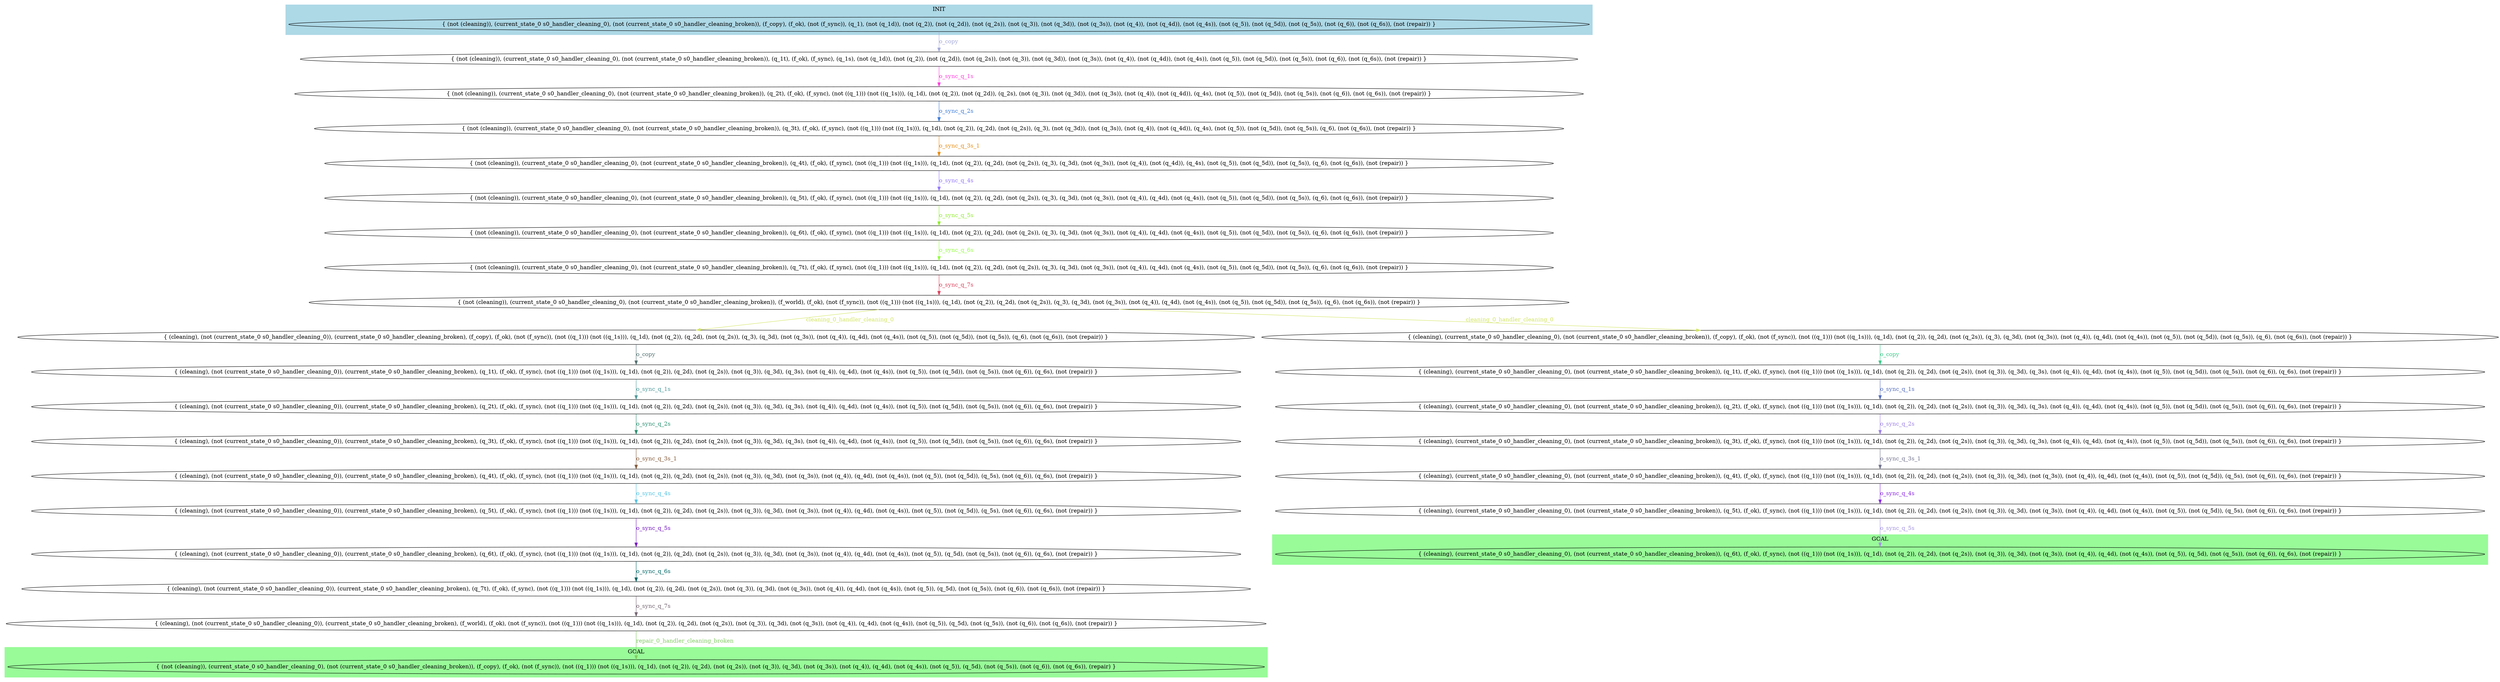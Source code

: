 digraph G {
0 [label="{ (not (cleaning)), (current_state_0 s0_handler_cleaning_0), (not (current_state_0 s0_handler_cleaning_broken)), (f_copy), (f_ok), (not (f_sync)), (q_1), (not (q_1d)), (not (q_2)), (not (q_2d)), (not (q_2s)), (not (q_3)), (not (q_3d)), (not (q_3s)), (not (q_4)), (not (q_4d)), (not (q_4s)), (not (q_5)), (not (q_5d)), (not (q_5s)), (not (q_6)), (not (q_6s)), (not (repair)) }"];
1 [label="{ (not (cleaning)), (current_state_0 s0_handler_cleaning_0), (not (current_state_0 s0_handler_cleaning_broken)), (q_1t), (f_ok), (f_sync), (q_1s), (not (q_1d)), (not (q_2)), (not (q_2d)), (not (q_2s)), (not (q_3)), (not (q_3d)), (not (q_3s)), (not (q_4)), (not (q_4d)), (not (q_4s)), (not (q_5)), (not (q_5d)), (not (q_5s)), (not (q_6)), (not (q_6s)), (not (repair)) }"];
2 [label="{ (not (cleaning)), (current_state_0 s0_handler_cleaning_0), (not (current_state_0 s0_handler_cleaning_broken)), (q_2t), (f_ok), (f_sync), (not ((q_1))) (not ((q_1s))), (q_1d), (not (q_2)), (not (q_2d)), (q_2s), (not (q_3)), (not (q_3d)), (not (q_3s)), (not (q_4)), (not (q_4d)), (q_4s), (not (q_5)), (not (q_5d)), (not (q_5s)), (not (q_6)), (not (q_6s)), (not (repair)) }"];
3 [label="{ (not (cleaning)), (current_state_0 s0_handler_cleaning_0), (not (current_state_0 s0_handler_cleaning_broken)), (q_3t), (f_ok), (f_sync), (not ((q_1))) (not ((q_1s))), (q_1d), (not (q_2)), (q_2d), (not (q_2s)), (q_3), (not (q_3d)), (not (q_3s)), (not (q_4)), (not (q_4d)), (q_4s), (not (q_5)), (not (q_5d)), (not (q_5s)), (q_6), (not (q_6s)), (not (repair)) }"];
4 [label="{ (not (cleaning)), (current_state_0 s0_handler_cleaning_0), (not (current_state_0 s0_handler_cleaning_broken)), (q_4t), (f_ok), (f_sync), (not ((q_1))) (not ((q_1s))), (q_1d), (not (q_2)), (q_2d), (not (q_2s)), (q_3), (q_3d), (not (q_3s)), (not (q_4)), (not (q_4d)), (q_4s), (not (q_5)), (not (q_5d)), (not (q_5s)), (q_6), (not (q_6s)), (not (repair)) }"];
5 [label="{ (not (cleaning)), (current_state_0 s0_handler_cleaning_0), (not (current_state_0 s0_handler_cleaning_broken)), (q_5t), (f_ok), (f_sync), (not ((q_1))) (not ((q_1s))), (q_1d), (not (q_2)), (q_2d), (not (q_2s)), (q_3), (q_3d), (not (q_3s)), (not (q_4)), (q_4d), (not (q_4s)), (not (q_5)), (not (q_5d)), (not (q_5s)), (q_6), (not (q_6s)), (not (repair)) }"];
6 [label="{ (not (cleaning)), (current_state_0 s0_handler_cleaning_0), (not (current_state_0 s0_handler_cleaning_broken)), (q_6t), (f_ok), (f_sync), (not ((q_1))) (not ((q_1s))), (q_1d), (not (q_2)), (q_2d), (not (q_2s)), (q_3), (q_3d), (not (q_3s)), (not (q_4)), (q_4d), (not (q_4s)), (not (q_5)), (not (q_5d)), (not (q_5s)), (q_6), (not (q_6s)), (not (repair)) }"];
7 [label="{ (not (cleaning)), (current_state_0 s0_handler_cleaning_0), (not (current_state_0 s0_handler_cleaning_broken)), (q_7t), (f_ok), (f_sync), (not ((q_1))) (not ((q_1s))), (q_1d), (not (q_2)), (q_2d), (not (q_2s)), (q_3), (q_3d), (not (q_3s)), (not (q_4)), (q_4d), (not (q_4s)), (not (q_5)), (not (q_5d)), (not (q_5s)), (q_6), (not (q_6s)), (not (repair)) }"];
8 [label="{ (not (cleaning)), (current_state_0 s0_handler_cleaning_0), (not (current_state_0 s0_handler_cleaning_broken)), (f_world), (f_ok), (not (f_sync)), (not ((q_1))) (not ((q_1s))), (q_1d), (not (q_2)), (q_2d), (not (q_2s)), (q_3), (q_3d), (not (q_3s)), (not (q_4)), (q_4d), (not (q_4s)), (not (q_5)), (not (q_5d)), (not (q_5s)), (q_6), (not (q_6s)), (not (repair)) }"];
9 [label="{ (cleaning), (not (current_state_0 s0_handler_cleaning_0)), (current_state_0 s0_handler_cleaning_broken), (f_copy), (f_ok), (not (f_sync)), (not ((q_1))) (not ((q_1s))), (q_1d), (not (q_2)), (q_2d), (not (q_2s)), (q_3), (q_3d), (not (q_3s)), (not (q_4)), (q_4d), (not (q_4s)), (not (q_5)), (not (q_5d)), (not (q_5s)), (q_6), (not (q_6s)), (not (repair)) }"];
10 [label="{ (cleaning), (current_state_0 s0_handler_cleaning_0), (not (current_state_0 s0_handler_cleaning_broken)), (f_copy), (f_ok), (not (f_sync)), (not ((q_1))) (not ((q_1s))), (q_1d), (not (q_2)), (q_2d), (not (q_2s)), (q_3), (q_3d), (not (q_3s)), (not (q_4)), (q_4d), (not (q_4s)), (not (q_5)), (not (q_5d)), (not (q_5s)), (q_6), (not (q_6s)), (not (repair)) }"];
11 [label="{ (cleaning), (not (current_state_0 s0_handler_cleaning_0)), (current_state_0 s0_handler_cleaning_broken), (q_1t), (f_ok), (f_sync), (not ((q_1))) (not ((q_1s))), (q_1d), (not (q_2)), (q_2d), (not (q_2s)), (not (q_3)), (q_3d), (q_3s), (not (q_4)), (q_4d), (not (q_4s)), (not (q_5)), (not (q_5d)), (not (q_5s)), (not (q_6)), (q_6s), (not (repair)) }"];
12 [label="{ (cleaning), (current_state_0 s0_handler_cleaning_0), (not (current_state_0 s0_handler_cleaning_broken)), (q_1t), (f_ok), (f_sync), (not ((q_1))) (not ((q_1s))), (q_1d), (not (q_2)), (q_2d), (not (q_2s)), (not (q_3)), (q_3d), (q_3s), (not (q_4)), (q_4d), (not (q_4s)), (not (q_5)), (not (q_5d)), (not (q_5s)), (not (q_6)), (q_6s), (not (repair)) }"];
13 [label="{ (cleaning), (not (current_state_0 s0_handler_cleaning_0)), (current_state_0 s0_handler_cleaning_broken), (q_2t), (f_ok), (f_sync), (not ((q_1))) (not ((q_1s))), (q_1d), (not (q_2)), (q_2d), (not (q_2s)), (not (q_3)), (q_3d), (q_3s), (not (q_4)), (q_4d), (not (q_4s)), (not (q_5)), (not (q_5d)), (not (q_5s)), (not (q_6)), (q_6s), (not (repair)) }"];
14 [label="{ (cleaning), (current_state_0 s0_handler_cleaning_0), (not (current_state_0 s0_handler_cleaning_broken)), (q_2t), (f_ok), (f_sync), (not ((q_1))) (not ((q_1s))), (q_1d), (not (q_2)), (q_2d), (not (q_2s)), (not (q_3)), (q_3d), (q_3s), (not (q_4)), (q_4d), (not (q_4s)), (not (q_5)), (not (q_5d)), (not (q_5s)), (not (q_6)), (q_6s), (not (repair)) }"];
15 [label="{ (cleaning), (not (current_state_0 s0_handler_cleaning_0)), (current_state_0 s0_handler_cleaning_broken), (q_3t), (f_ok), (f_sync), (not ((q_1))) (not ((q_1s))), (q_1d), (not (q_2)), (q_2d), (not (q_2s)), (not (q_3)), (q_3d), (q_3s), (not (q_4)), (q_4d), (not (q_4s)), (not (q_5)), (not (q_5d)), (not (q_5s)), (not (q_6)), (q_6s), (not (repair)) }"];
16 [label="{ (cleaning), (current_state_0 s0_handler_cleaning_0), (not (current_state_0 s0_handler_cleaning_broken)), (q_3t), (f_ok), (f_sync), (not ((q_1))) (not ((q_1s))), (q_1d), (not (q_2)), (q_2d), (not (q_2s)), (not (q_3)), (q_3d), (q_3s), (not (q_4)), (q_4d), (not (q_4s)), (not (q_5)), (not (q_5d)), (not (q_5s)), (not (q_6)), (q_6s), (not (repair)) }"];
17 [label="{ (cleaning), (not (current_state_0 s0_handler_cleaning_0)), (current_state_0 s0_handler_cleaning_broken), (q_4t), (f_ok), (f_sync), (not ((q_1))) (not ((q_1s))), (q_1d), (not (q_2)), (q_2d), (not (q_2s)), (not (q_3)), (q_3d), (not (q_3s)), (not (q_4)), (q_4d), (not (q_4s)), (not (q_5)), (not (q_5d)), (q_5s), (not (q_6)), (q_6s), (not (repair)) }"];
18 [label="{ (cleaning), (current_state_0 s0_handler_cleaning_0), (not (current_state_0 s0_handler_cleaning_broken)), (q_4t), (f_ok), (f_sync), (not ((q_1))) (not ((q_1s))), (q_1d), (not (q_2)), (q_2d), (not (q_2s)), (not (q_3)), (q_3d), (not (q_3s)), (not (q_4)), (q_4d), (not (q_4s)), (not (q_5)), (not (q_5d)), (q_5s), (not (q_6)), (q_6s), (not (repair)) }"];
19 [label="{ (cleaning), (not (current_state_0 s0_handler_cleaning_0)), (current_state_0 s0_handler_cleaning_broken), (q_5t), (f_ok), (f_sync), (not ((q_1))) (not ((q_1s))), (q_1d), (not (q_2)), (q_2d), (not (q_2s)), (not (q_3)), (q_3d), (not (q_3s)), (not (q_4)), (q_4d), (not (q_4s)), (not (q_5)), (not (q_5d)), (q_5s), (not (q_6)), (q_6s), (not (repair)) }"];
20 [label="{ (cleaning), (current_state_0 s0_handler_cleaning_0), (not (current_state_0 s0_handler_cleaning_broken)), (q_5t), (f_ok), (f_sync), (not ((q_1))) (not ((q_1s))), (q_1d), (not (q_2)), (q_2d), (not (q_2s)), (not (q_3)), (q_3d), (not (q_3s)), (not (q_4)), (q_4d), (not (q_4s)), (not (q_5)), (not (q_5d)), (q_5s), (not (q_6)), (q_6s), (not (repair)) }"];
21 [label="{ (cleaning), (not (current_state_0 s0_handler_cleaning_0)), (current_state_0 s0_handler_cleaning_broken), (q_6t), (f_ok), (f_sync), (not ((q_1))) (not ((q_1s))), (q_1d), (not (q_2)), (q_2d), (not (q_2s)), (not (q_3)), (q_3d), (not (q_3s)), (not (q_4)), (q_4d), (not (q_4s)), (not (q_5)), (q_5d), (not (q_5s)), (not (q_6)), (q_6s), (not (repair)) }"];
22 [label="{ (cleaning), (current_state_0 s0_handler_cleaning_0), (not (current_state_0 s0_handler_cleaning_broken)), (q_6t), (f_ok), (f_sync), (not ((q_1))) (not ((q_1s))), (q_1d), (not (q_2)), (q_2d), (not (q_2s)), (not (q_3)), (q_3d), (not (q_3s)), (not (q_4)), (q_4d), (not (q_4s)), (not (q_5)), (q_5d), (not (q_5s)), (not (q_6)), (q_6s), (not (repair)) }"];
23 [label="{ (cleaning), (not (current_state_0 s0_handler_cleaning_0)), (current_state_0 s0_handler_cleaning_broken), (q_7t), (f_ok), (f_sync), (not ((q_1))) (not ((q_1s))), (q_1d), (not (q_2)), (q_2d), (not (q_2s)), (not (q_3)), (q_3d), (not (q_3s)), (not (q_4)), (q_4d), (not (q_4s)), (not (q_5)), (q_5d), (not (q_5s)), (not (q_6)), (not (q_6s)), (not (repair)) }"];
24 [label="{ (cleaning), (not (current_state_0 s0_handler_cleaning_0)), (current_state_0 s0_handler_cleaning_broken), (f_world), (f_ok), (not (f_sync)), (not ((q_1))) (not ((q_1s))), (q_1d), (not (q_2)), (q_2d), (not (q_2s)), (not (q_3)), (q_3d), (not (q_3s)), (not (q_4)), (q_4d), (not (q_4s)), (not (q_5)), (q_5d), (not (q_5s)), (not (q_6)), (not (q_6s)), (not (repair)) }"];
25 [label="{ (not (cleaning)), (current_state_0 s0_handler_cleaning_0), (not (current_state_0 s0_handler_cleaning_broken)), (f_copy), (f_ok), (not (f_sync)), (not ((q_1))) (not ((q_1s))), (q_1d), (not (q_2)), (q_2d), (not (q_2s)), (not (q_3)), (q_3d), (not (q_3s)), (not (q_4)), (q_4d), (not (q_4s)), (not (q_5)), (q_5d), (not (q_5s)), (not (q_6)), (not (q_6s)), (repair) }"];
0 -> 1 [label="o_copy", color="#A5AAD8", fontcolor="#A5AAD8"];
1 -> 2 [label="o_sync_q_1s", color="#FE41DA", fontcolor="#FE41DA"];
2 -> 3 [label="o_sync_q_2s", color="#407DD9", fontcolor="#407DD9"];
3 -> 4 [label="o_sync_q_3s_1", color="#E78D13", fontcolor="#E78D13"];
4 -> 5 [label="o_sync_q_4s", color="#9478FD", fontcolor="#9478FD"];
5 -> 6 [label="o_sync_q_5s", color="#92EC31", fontcolor="#92EC31"];
6 -> 7 [label="o_sync_q_6s", color="#95FE43", fontcolor="#95FE43"];
7 -> 8 [label="o_sync_q_7s", color="#DB435D", fontcolor="#DB435D"];
8 -> 9 [label="cleaning_0_handler_cleaning_0", color="#D3E562", fontcolor="#D3E562"];
8 -> 10 [label="cleaning_0_handler_cleaning_0", color="#D3E562", fontcolor="#D3E562"];
9 -> 11 [label="o_copy", color="#557172", fontcolor="#557172"];
10 -> 12 [label="o_copy", color="#3CCB89", fontcolor="#3CCB89"];
11 -> 13 [label="o_sync_q_1s", color="#519B9C", fontcolor="#519B9C"];
12 -> 14 [label="o_sync_q_1s", color="#566EBE", fontcolor="#566EBE"];
13 -> 15 [label="o_sync_q_2s", color="#2D9071", fontcolor="#2D9071"];
14 -> 16 [label="o_sync_q_2s", color="#9D82E6", fontcolor="#9D82E6"];
15 -> 17 [label="o_sync_q_3s_1", color="#855C3C", fontcolor="#855C3C"];
16 -> 18 [label="o_sync_q_3s_1", color="#73758E", fontcolor="#73758E"];
17 -> 19 [label="o_sync_q_4s", color="#56C3E3", fontcolor="#56C3E3"];
18 -> 20 [label="o_sync_q_4s", color="#8B29E3", fontcolor="#8B29E3"];
19 -> 21 [label="o_sync_q_5s", color="#761CC3", fontcolor="#761CC3"];
20 -> 22 [label="o_sync_q_5s", color="#A594E3", fontcolor="#A594E3"];
21 -> 23 [label="o_sync_q_6s", color="#036766", fontcolor="#036766"];
23 -> 24 [label="o_sync_q_7s", color="#766874", fontcolor="#766874"];
24 -> 25 [label="repair_0_handler_cleaning_broken", color="#81CC62", fontcolor="#81CC62"];
subgraph cluster_goal_22 {
style=filled;
color=palegreen;
22;
label="GOAL";
}
subgraph cluster_goal_25 {
style=filled;
color=palegreen;
25;
label="GOAL";
}
subgraph cluster_init {
style=filled;
color=lightblue;
0;
label="INIT";
}
}
